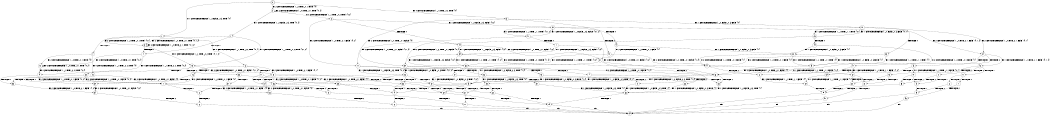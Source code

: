 digraph BCG {
size = "7, 10.5";
center = TRUE;
node [shape = circle];
0 [peripheries = 2];
0 -> 1 [label = "EX !1 !ATOMIC_EXCH_BRANCH (1, +0, FALSE, +0, 3, TRUE) !{0}"];
0 -> 2 [label = "EX !2 !ATOMIC_EXCH_BRANCH (1, +0, TRUE, +0, 1, TRUE) !{0}"];
0 -> 3 [label = "EX !0 !ATOMIC_EXCH_BRANCH (1, +1, TRUE, +0, 2, TRUE) !{0}"];
1 -> 4 [label = "TERMINATE !1"];
1 -> 5 [label = "EX !2 !ATOMIC_EXCH_BRANCH (1, +0, TRUE, +0, 1, TRUE) !{0, 1}"];
1 -> 6 [label = "EX !0 !ATOMIC_EXCH_BRANCH (1, +1, TRUE, +0, 2, TRUE) !{0, 1}"];
2 -> 7 [label = "EX !1 !ATOMIC_EXCH_BRANCH (1, +0, FALSE, +0, 3, TRUE) !{0, 2}"];
2 -> 8 [label = "EX !0 !ATOMIC_EXCH_BRANCH (1, +1, TRUE, +0, 2, TRUE) !{0, 2}"];
2 -> 2 [label = "EX !2 !ATOMIC_EXCH_BRANCH (1, +0, TRUE, +0, 1, TRUE) !{0, 2}"];
3 -> 9 [label = "TERMINATE !0"];
3 -> 10 [label = "EX !1 !ATOMIC_EXCH_BRANCH (1, +0, FALSE, +0, 3, FALSE) !{0}"];
3 -> 11 [label = "EX !2 !ATOMIC_EXCH_BRANCH (1, +0, TRUE, +0, 1, FALSE) !{0}"];
4 -> 12 [label = "EX !2 !ATOMIC_EXCH_BRANCH (1, +0, TRUE, +0, 1, TRUE) !{0}"];
4 -> 13 [label = "EX !0 !ATOMIC_EXCH_BRANCH (1, +1, TRUE, +0, 2, TRUE) !{0}"];
5 -> 14 [label = "TERMINATE !1"];
5 -> 15 [label = "EX !0 !ATOMIC_EXCH_BRANCH (1, +1, TRUE, +0, 2, TRUE) !{0, 1, 2}"];
5 -> 5 [label = "EX !2 !ATOMIC_EXCH_BRANCH (1, +0, TRUE, +0, 1, TRUE) !{0, 1, 2}"];
6 -> 16 [label = "TERMINATE !1"];
6 -> 17 [label = "TERMINATE !0"];
6 -> 18 [label = "EX !2 !ATOMIC_EXCH_BRANCH (1, +0, TRUE, +0, 1, FALSE) !{0, 1}"];
7 -> 14 [label = "TERMINATE !1"];
7 -> 15 [label = "EX !0 !ATOMIC_EXCH_BRANCH (1, +1, TRUE, +0, 2, TRUE) !{0, 1, 2}"];
7 -> 5 [label = "EX !2 !ATOMIC_EXCH_BRANCH (1, +0, TRUE, +0, 1, TRUE) !{0, 1, 2}"];
8 -> 19 [label = "TERMINATE !0"];
8 -> 20 [label = "EX !1 !ATOMIC_EXCH_BRANCH (1, +0, FALSE, +0, 3, FALSE) !{0, 2}"];
8 -> 11 [label = "EX !2 !ATOMIC_EXCH_BRANCH (1, +0, TRUE, +0, 1, FALSE) !{0, 2}"];
9 -> 21 [label = "EX !2 !ATOMIC_EXCH_BRANCH (1, +0, TRUE, +0, 1, FALSE) !{1}"];
9 -> 22 [label = "EX !1 !ATOMIC_EXCH_BRANCH (1, +0, FALSE, +0, 3, FALSE) !{1}"];
10 -> 23 [label = "TERMINATE !0"];
10 -> 24 [label = "EX !2 !ATOMIC_EXCH_BRANCH (1, +0, TRUE, +0, 1, FALSE) !{0, 1}"];
10 -> 25 [label = "EX !1 !ATOMIC_EXCH_BRANCH (1, +1, TRUE, +1, 1, TRUE) !{0, 1}"];
11 -> 26 [label = "TERMINATE !2"];
11 -> 27 [label = "TERMINATE !0"];
11 -> 28 [label = "EX !1 !ATOMIC_EXCH_BRANCH (1, +0, FALSE, +0, 3, TRUE) !{0, 2}"];
12 -> 29 [label = "EX !0 !ATOMIC_EXCH_BRANCH (1, +1, TRUE, +0, 2, TRUE) !{0, 2}"];
12 -> 12 [label = "EX !2 !ATOMIC_EXCH_BRANCH (1, +0, TRUE, +0, 1, TRUE) !{0, 2}"];
13 -> 30 [label = "TERMINATE !0"];
13 -> 31 [label = "EX !2 !ATOMIC_EXCH_BRANCH (1, +0, TRUE, +0, 1, FALSE) !{0}"];
14 -> 29 [label = "EX !0 !ATOMIC_EXCH_BRANCH (1, +1, TRUE, +0, 2, TRUE) !{0, 2}"];
14 -> 12 [label = "EX !2 !ATOMIC_EXCH_BRANCH (1, +0, TRUE, +0, 1, TRUE) !{0, 2}"];
15 -> 32 [label = "TERMINATE !1"];
15 -> 33 [label = "TERMINATE !0"];
15 -> 18 [label = "EX !2 !ATOMIC_EXCH_BRANCH (1, +0, TRUE, +0, 1, FALSE) !{0, 1, 2}"];
16 -> 30 [label = "TERMINATE !0"];
16 -> 31 [label = "EX !2 !ATOMIC_EXCH_BRANCH (1, +0, TRUE, +0, 1, FALSE) !{0}"];
17 -> 34 [label = "TERMINATE !1"];
17 -> 35 [label = "EX !2 !ATOMIC_EXCH_BRANCH (1, +0, TRUE, +0, 1, FALSE) !{1}"];
18 -> 36 [label = "TERMINATE !1"];
18 -> 37 [label = "TERMINATE !2"];
18 -> 38 [label = "TERMINATE !0"];
19 -> 39 [label = "EX !1 !ATOMIC_EXCH_BRANCH (1, +0, FALSE, +0, 3, FALSE) !{1, 2}"];
19 -> 21 [label = "EX !2 !ATOMIC_EXCH_BRANCH (1, +0, TRUE, +0, 1, FALSE) !{1, 2}"];
20 -> 40 [label = "TERMINATE !0"];
20 -> 24 [label = "EX !2 !ATOMIC_EXCH_BRANCH (1, +0, TRUE, +0, 1, FALSE) !{0, 1, 2}"];
20 -> 41 [label = "EX !1 !ATOMIC_EXCH_BRANCH (1, +1, TRUE, +1, 1, TRUE) !{0, 1, 2}"];
21 -> 42 [label = "TERMINATE !2"];
21 -> 43 [label = "EX !1 !ATOMIC_EXCH_BRANCH (1, +0, FALSE, +0, 3, TRUE) !{1, 2}"];
22 -> 44 [label = "EX !2 !ATOMIC_EXCH_BRANCH (1, +0, TRUE, +0, 1, FALSE) !{1}"];
22 -> 45 [label = "EX !1 !ATOMIC_EXCH_BRANCH (1, +1, TRUE, +1, 1, TRUE) !{1}"];
23 -> 44 [label = "EX !2 !ATOMIC_EXCH_BRANCH (1, +0, TRUE, +0, 1, FALSE) !{1}"];
23 -> 45 [label = "EX !1 !ATOMIC_EXCH_BRANCH (1, +1, TRUE, +1, 1, TRUE) !{1}"];
24 -> 46 [label = "TERMINATE !2"];
24 -> 47 [label = "TERMINATE !0"];
24 -> 48 [label = "EX !1 !ATOMIC_EXCH_BRANCH (1, +1, TRUE, +1, 1, FALSE) !{0, 1, 2}"];
25 -> 49 [label = "TERMINATE !0"];
25 -> 50 [label = "EX !2 !ATOMIC_EXCH_BRANCH (1, +0, TRUE, +0, 1, FALSE) !{0, 1}"];
25 -> 10 [label = "EX !1 !ATOMIC_EXCH_BRANCH (1, +0, FALSE, +0, 3, FALSE) !{0, 1}"];
26 -> 51 [label = "TERMINATE !0"];
26 -> 52 [label = "EX !1 !ATOMIC_EXCH_BRANCH (1, +0, FALSE, +0, 3, TRUE) !{0}"];
27 -> 42 [label = "TERMINATE !2"];
27 -> 43 [label = "EX !1 !ATOMIC_EXCH_BRANCH (1, +0, FALSE, +0, 3, TRUE) !{1, 2}"];
28 -> 36 [label = "TERMINATE !1"];
28 -> 37 [label = "TERMINATE !2"];
28 -> 38 [label = "TERMINATE !0"];
29 -> 53 [label = "TERMINATE !0"];
29 -> 31 [label = "EX !2 !ATOMIC_EXCH_BRANCH (1, +0, TRUE, +0, 1, FALSE) !{0, 2}"];
30 -> 54 [label = "EX !2 !ATOMIC_EXCH_BRANCH (1, +0, TRUE, +0, 1, FALSE) !{1, 2}"];
31 -> 55 [label = "TERMINATE !2"];
31 -> 56 [label = "TERMINATE !0"];
32 -> 53 [label = "TERMINATE !0"];
32 -> 31 [label = "EX !2 !ATOMIC_EXCH_BRANCH (1, +0, TRUE, +0, 1, FALSE) !{0, 2}"];
33 -> 57 [label = "TERMINATE !1"];
33 -> 35 [label = "EX !2 !ATOMIC_EXCH_BRANCH (1, +0, TRUE, +0, 1, FALSE) !{1, 2}"];
34 -> 58 [label = "EX !2 !ATOMIC_EXCH_BRANCH (1, +0, TRUE, +0, 1, FALSE) !{2}"];
35 -> 59 [label = "TERMINATE !1"];
35 -> 60 [label = "TERMINATE !2"];
36 -> 55 [label = "TERMINATE !2"];
36 -> 56 [label = "TERMINATE !0"];
37 -> 61 [label = "TERMINATE !1"];
37 -> 62 [label = "TERMINATE !0"];
38 -> 59 [label = "TERMINATE !1"];
38 -> 60 [label = "TERMINATE !2"];
39 -> 44 [label = "EX !2 !ATOMIC_EXCH_BRANCH (1, +0, TRUE, +0, 1, FALSE) !{1, 2}"];
39 -> 63 [label = "EX !1 !ATOMIC_EXCH_BRANCH (1, +1, TRUE, +1, 1, TRUE) !{1, 2}"];
40 -> 44 [label = "EX !2 !ATOMIC_EXCH_BRANCH (1, +0, TRUE, +0, 1, FALSE) !{1, 2}"];
40 -> 63 [label = "EX !1 !ATOMIC_EXCH_BRANCH (1, +1, TRUE, +1, 1, TRUE) !{1, 2}"];
41 -> 64 [label = "TERMINATE !0"];
41 -> 50 [label = "EX !2 !ATOMIC_EXCH_BRANCH (1, +0, TRUE, +0, 1, FALSE) !{0, 1, 2}"];
41 -> 20 [label = "EX !1 !ATOMIC_EXCH_BRANCH (1, +0, FALSE, +0, 3, FALSE) !{0, 1, 2}"];
42 -> 65 [label = "EX !1 !ATOMIC_EXCH_BRANCH (1, +0, FALSE, +0, 3, TRUE) !{1}"];
43 -> 59 [label = "TERMINATE !1"];
43 -> 60 [label = "TERMINATE !2"];
44 -> 66 [label = "TERMINATE !2"];
44 -> 67 [label = "EX !1 !ATOMIC_EXCH_BRANCH (1, +1, TRUE, +1, 1, FALSE) !{1, 2}"];
45 -> 68 [label = "EX !2 !ATOMIC_EXCH_BRANCH (1, +0, TRUE, +0, 1, FALSE) !{1}"];
45 -> 22 [label = "EX !1 !ATOMIC_EXCH_BRANCH (1, +0, FALSE, +0, 3, FALSE) !{1}"];
46 -> 69 [label = "TERMINATE !0"];
46 -> 70 [label = "EX !1 !ATOMIC_EXCH_BRANCH (1, +1, TRUE, +1, 1, FALSE) !{0, 1}"];
47 -> 66 [label = "TERMINATE !2"];
47 -> 67 [label = "EX !1 !ATOMIC_EXCH_BRANCH (1, +1, TRUE, +1, 1, FALSE) !{1, 2}"];
48 -> 71 [label = "TERMINATE !1"];
48 -> 72 [label = "TERMINATE !2"];
48 -> 73 [label = "TERMINATE !0"];
49 -> 68 [label = "EX !2 !ATOMIC_EXCH_BRANCH (1, +0, TRUE, +0, 1, FALSE) !{1}"];
49 -> 22 [label = "EX !1 !ATOMIC_EXCH_BRANCH (1, +0, FALSE, +0, 3, FALSE) !{1}"];
50 -> 74 [label = "TERMINATE !2"];
50 -> 75 [label = "TERMINATE !0"];
50 -> 28 [label = "EX !1 !ATOMIC_EXCH_BRANCH (1, +0, FALSE, +0, 3, TRUE) !{0, 1, 2}"];
51 -> 65 [label = "EX !1 !ATOMIC_EXCH_BRANCH (1, +0, FALSE, +0, 3, TRUE) !{1}"];
52 -> 61 [label = "TERMINATE !1"];
52 -> 62 [label = "TERMINATE !0"];
53 -> 54 [label = "EX !2 !ATOMIC_EXCH_BRANCH (1, +0, TRUE, +0, 1, FALSE) !{1, 2}"];
54 -> 76 [label = "TERMINATE !2"];
55 -> 77 [label = "TERMINATE !0"];
56 -> 76 [label = "TERMINATE !2"];
57 -> 58 [label = "EX !2 !ATOMIC_EXCH_BRANCH (1, +0, TRUE, +0, 1, FALSE) !{2}"];
58 -> 78 [label = "TERMINATE !2"];
59 -> 78 [label = "TERMINATE !2"];
60 -> 79 [label = "TERMINATE !1"];
61 -> 77 [label = "TERMINATE !0"];
62 -> 79 [label = "TERMINATE !1"];
63 -> 68 [label = "EX !2 !ATOMIC_EXCH_BRANCH (1, +0, TRUE, +0, 1, FALSE) !{1, 2}"];
63 -> 39 [label = "EX !1 !ATOMIC_EXCH_BRANCH (1, +0, FALSE, +0, 3, FALSE) !{1, 2}"];
64 -> 68 [label = "EX !2 !ATOMIC_EXCH_BRANCH (1, +0, TRUE, +0, 1, FALSE) !{1, 2}"];
64 -> 39 [label = "EX !1 !ATOMIC_EXCH_BRANCH (1, +0, FALSE, +0, 3, FALSE) !{1, 2}"];
65 -> 79 [label = "TERMINATE !1"];
66 -> 80 [label = "EX !1 !ATOMIC_EXCH_BRANCH (1, +1, TRUE, +1, 1, FALSE) !{1}"];
67 -> 81 [label = "TERMINATE !1"];
67 -> 82 [label = "TERMINATE !2"];
68 -> 83 [label = "TERMINATE !2"];
68 -> 43 [label = "EX !1 !ATOMIC_EXCH_BRANCH (1, +0, FALSE, +0, 3, TRUE) !{1, 2}"];
69 -> 80 [label = "EX !1 !ATOMIC_EXCH_BRANCH (1, +1, TRUE, +1, 1, FALSE) !{1}"];
70 -> 84 [label = "TERMINATE !1"];
70 -> 85 [label = "TERMINATE !0"];
71 -> 86 [label = "TERMINATE !2"];
71 -> 87 [label = "TERMINATE !0"];
72 -> 84 [label = "TERMINATE !1"];
72 -> 85 [label = "TERMINATE !0"];
73 -> 81 [label = "TERMINATE !1"];
73 -> 82 [label = "TERMINATE !2"];
74 -> 88 [label = "TERMINATE !0"];
74 -> 52 [label = "EX !1 !ATOMIC_EXCH_BRANCH (1, +0, FALSE, +0, 3, TRUE) !{0, 1}"];
75 -> 83 [label = "TERMINATE !2"];
75 -> 43 [label = "EX !1 !ATOMIC_EXCH_BRANCH (1, +0, FALSE, +0, 3, TRUE) !{1, 2}"];
76 -> 89 [label = "exit"];
77 -> 89 [label = "exit"];
78 -> 89 [label = "exit"];
79 -> 89 [label = "exit"];
80 -> 90 [label = "TERMINATE !1"];
81 -> 91 [label = "TERMINATE !2"];
82 -> 90 [label = "TERMINATE !1"];
83 -> 65 [label = "EX !1 !ATOMIC_EXCH_BRANCH (1, +0, FALSE, +0, 3, TRUE) !{1}"];
84 -> 92 [label = "TERMINATE !0"];
85 -> 90 [label = "TERMINATE !1"];
86 -> 92 [label = "TERMINATE !0"];
87 -> 93 [label = "TERMINATE !2"];
88 -> 65 [label = "EX !1 !ATOMIC_EXCH_BRANCH (1, +0, FALSE, +0, 3, TRUE) !{1}"];
90 -> 89 [label = "exit"];
91 -> 89 [label = "exit"];
92 -> 89 [label = "exit"];
93 -> 89 [label = "exit"];
}
